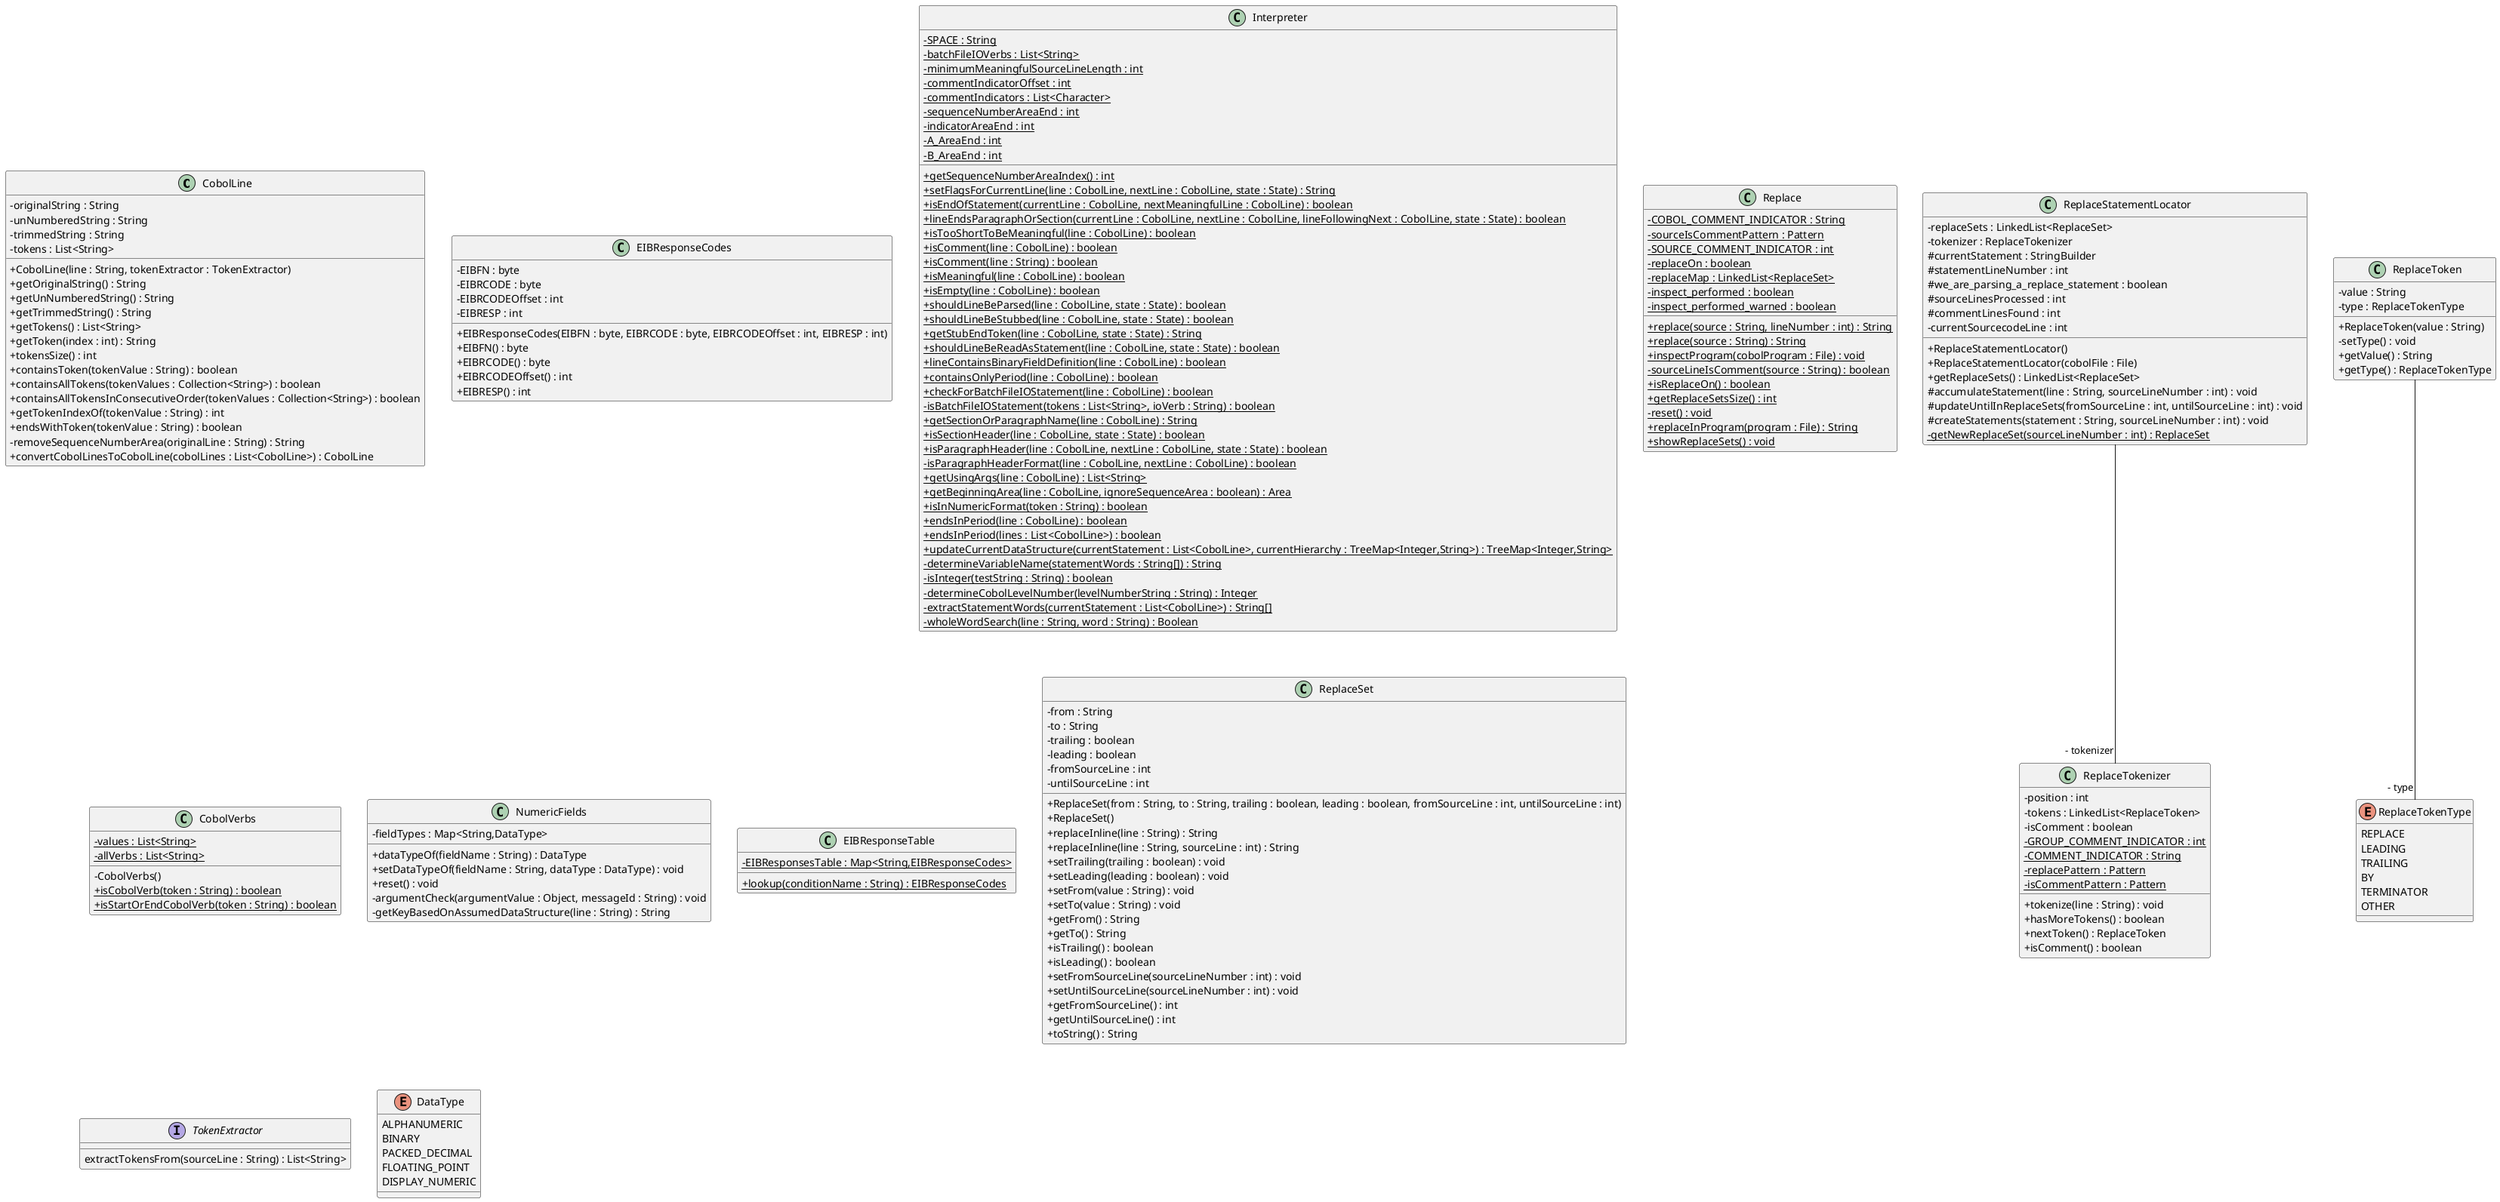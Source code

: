 @startuml
skinparam classAttributeIconSize 0
class CobolLine{
- originalString : String
- unNumberedString : String
- trimmedString : String
- tokens : List<String>
+ CobolLine(line : String, tokenExtractor : TokenExtractor)
+ getOriginalString() : String
+ getUnNumberedString() : String
+ getTrimmedString() : String
+ getTokens() : List<String>
+ getToken(index : int) : String
+ tokensSize() : int
+ containsToken(tokenValue : String) : boolean
+ containsAllTokens(tokenValues : Collection<String>) : boolean
+ containsAllTokensInConsecutiveOrder(tokenValues : Collection<String>) : boolean
+ getTokenIndexOf(tokenValue : String) : int
+ endsWithToken(tokenValue : String) : boolean
- removeSequenceNumberArea(originalLine : String) : String
+ convertCobolLinesToCobolLine(cobolLines : List<CobolLine>) : CobolLine
}
class EIBResponseCodes{
- EIBFN : byte
- EIBRCODE : byte
- EIBRCODEOffset : int
- EIBRESP : int
+ EIBResponseCodes(EIBFN : byte, EIBRCODE : byte, EIBRCODEOffset : int, EIBRESP : int)
+ EIBFN() : byte
+ EIBRCODE() : byte
+ EIBRCODEOffset() : int
+ EIBRESP() : int
}
class Interpreter{
- {static} SPACE : String
- {static} batchFileIOVerbs : List<String>
- {static} minimumMeaningfulSourceLineLength : int
- {static} commentIndicatorOffset : int
- {static} commentIndicators : List<Character>
- {static} sequenceNumberAreaEnd : int
- {static} indicatorAreaEnd : int
- {static} A_AreaEnd : int
- {static} B_AreaEnd : int
+ {static} getSequenceNumberAreaIndex() : int
+ {static} setFlagsForCurrentLine(line : CobolLine, nextLine : CobolLine, state : State) : String
+ {static} isEndOfStatement(currentLine : CobolLine, nextMeaningfulLine : CobolLine) : boolean
+ {static} lineEndsParagraphOrSection(currentLine : CobolLine, nextLine : CobolLine, lineFollowingNext : CobolLine, state : State) : boolean
+ {static} isTooShortToBeMeaningful(line : CobolLine) : boolean
+ {static} isComment(line : CobolLine) : boolean
+ {static} isComment(line : String) : boolean
+ {static} isMeaningful(line : CobolLine) : boolean
+ {static} isEmpty(line : CobolLine) : boolean
+ {static} shouldLineBeParsed(line : CobolLine, state : State) : boolean
+ {static} shouldLineBeStubbed(line : CobolLine, state : State) : boolean
+ {static} getStubEndToken(line : CobolLine, state : State) : String
+ {static} shouldLineBeReadAsStatement(line : CobolLine, state : State) : boolean
+ {static} lineContainsBinaryFieldDefinition(line : CobolLine) : boolean
+ {static} containsOnlyPeriod(line : CobolLine) : boolean
+ {static} checkForBatchFileIOStatement(line : CobolLine) : boolean
- {static} isBatchFileIOStatement(tokens : List<String>, ioVerb : String) : boolean
+ {static} getSectionOrParagraphName(line : CobolLine) : String
+ {static} isSectionHeader(line : CobolLine, state : State) : boolean
+ {static} isParagraphHeader(line : CobolLine, nextLine : CobolLine, state : State) : boolean
- {static} isParagraphHeaderFormat(line : CobolLine, nextLine : CobolLine) : boolean
+ {static} getUsingArgs(line : CobolLine) : List<String>
+ {static} getBeginningArea(line : CobolLine, ignoreSequenceArea : boolean) : Area
+ {static} isInNumericFormat(token : String) : boolean
+ {static} endsInPeriod(line : CobolLine) : boolean
+ {static} endsInPeriod(lines : List<CobolLine>) : boolean
+ {static} updateCurrentDataStructure(currentStatement : List<CobolLine>, currentHierarchy : TreeMap<Integer,String>) : TreeMap<Integer,String>
- {static} determineVariableName(statementWords : String[]) : String
- {static} isInteger(testString : String) : boolean
- {static} determineCobolLevelNumber(levelNumberString : String) : Integer
- {static} extractStatementWords(currentStatement : List<CobolLine>) : String[]
- {static} wholeWordSearch(line : String, word : String) : Boolean
}
class Replace{
- {static} COBOL_COMMENT_INDICATOR : String
- {static} sourceIsCommentPattern : Pattern
- {static} SOURCE_COMMENT_INDICATOR : int
- {static} replaceOn : boolean
- {static} replaceMap : LinkedList<ReplaceSet>
- {static} inspect_performed : boolean
- {static} inspect_performed_warned : boolean
+ {static} replace(source : String, lineNumber : int) : String
+ {static} replace(source : String) : String
+ {static} inspectProgram(cobolProgram : File) : void
- {static} sourceLineIsComment(source : String) : boolean
+ {static} isReplaceOn() : boolean
+ {static} getReplaceSetsSize() : int
- {static} reset() : void
+ {static} replaceInProgram(program : File) : String
+ {static} showReplaceSets() : void
}
class CobolVerbs{
- {static} values : List<String>
- {static} allVerbs : List<String>
- CobolVerbs()
+ {static} isCobolVerb(token : String) : boolean
+ {static} isStartOrEndCobolVerb(token : String) : boolean
}
class NumericFields{
- fieldTypes : Map<String,DataType>
+ dataTypeOf(fieldName : String) : DataType
+ setDataTypeOf(fieldName : String, dataType : DataType) : void
+ reset() : void
- argumentCheck(argumentValue : Object, messageId : String) : void
- getKeyBasedOnAssumedDataStructure(line : String) : String
}
class ReplaceStatementLocator{
- replaceSets : LinkedList<ReplaceSet>
- tokenizer : ReplaceTokenizer
# currentStatement : StringBuilder
# statementLineNumber : int
# we_are_parsing_a_replace_statement : boolean
# sourceLinesProcessed : int
# commentLinesFound : int
- currentSourcecodeLine : int
+ ReplaceStatementLocator()
+ ReplaceStatementLocator(cobolFile : File)
+ getReplaceSets() : LinkedList<ReplaceSet>
# accumulateStatement(line : String, sourceLineNumber : int) : void
# updateUntilInReplaceSets(fromSourceLine : int, untilSourceLine : int) : void
# createStatements(statement : String, sourceLineNumber : int) : void
- {static} getNewReplaceSet(sourceLineNumber : int) : ReplaceSet
}
class EIBResponseTable{
- {static} EIBResponsesTable : Map<String,EIBResponseCodes>
+ {static} lookup(conditionName : String) : EIBResponseCodes
}
class ReplaceSet{
- from : String
- to : String
- trailing : boolean
- leading : boolean
- fromSourceLine : int
- untilSourceLine : int
+ ReplaceSet(from : String, to : String, trailing : boolean, leading : boolean, fromSourceLine : int, untilSourceLine : int)
+ ReplaceSet()
+ replaceInline(line : String) : String
+ replaceInline(line : String, sourceLine : int) : String
+ setTrailing(trailing : boolean) : void
+ setLeading(leading : boolean) : void
+ setFrom(value : String) : void
+ setTo(value : String) : void
+ getFrom() : String
+ getTo() : String
+ isTrailing() : boolean
+ isLeading() : boolean
+ setFromSourceLine(sourceLineNumber : int) : void
+ setUntilSourceLine(sourceLineNumber : int) : void
+ getFromSourceLine() : int
+ getUntilSourceLine() : int
+ toString() : String
}
class ReplaceToken{
- value : String
- type : ReplaceTokenType
+ ReplaceToken(value : String)
- setType() : void
+ getValue() : String
+ getType() : ReplaceTokenType
}
class ReplaceTokenizer{
- position : int
- tokens : LinkedList<ReplaceToken>
- isComment : boolean
- {static} GROUP_COMMENT_INDICATOR : int
- {static} COMMENT_INDICATOR : String
- {static} replacePattern : Pattern
- {static} isCommentPattern : Pattern
+ tokenize(line : String) : void
+ hasMoreTokens() : boolean
+ nextToken() : ReplaceToken
+ isComment() : boolean
}
ReplaceStatementLocator--"- tokenizer" ReplaceTokenizer
ReplaceToken--"- type" ReplaceTokenType
interface TokenExtractor{
extractTokensFrom(sourceLine : String) : List<String>
}
enum ReplaceTokenType{
REPLACE
LEADING
TRAILING
BY
TERMINATOR
OTHER
}
enum DataType{
ALPHANUMERIC
BINARY
PACKED_DECIMAL
FLOATING_POINT
DISPLAY_NUMERIC
}
@enduml